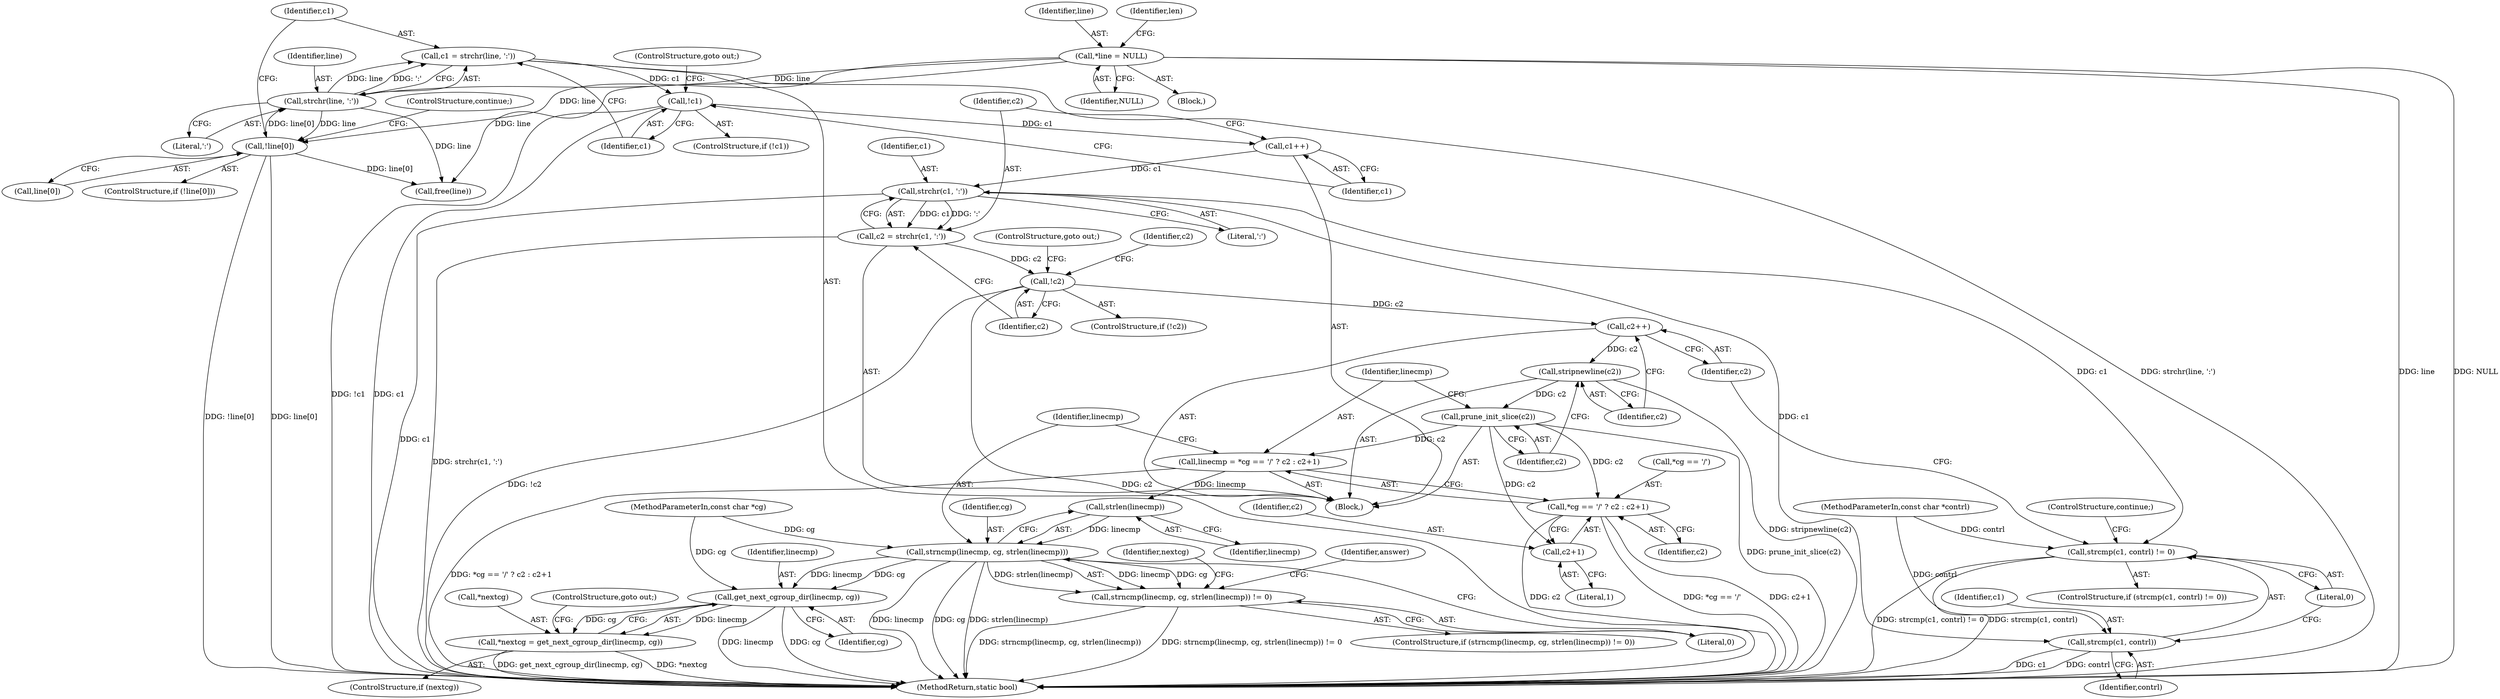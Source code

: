 digraph "1_lxcfs_a8b6c3e0537e90fba3c55910fd1b7229d54a60a7@API" {
"1000168" [label="(Call,c1 = strchr(line, ':'))"];
"1000170" [label="(Call,strchr(line, ':'))"];
"1000163" [label="(Call,!line[0])"];
"1000114" [label="(Call,*line = NULL)"];
"1000174" [label="(Call,!c1)"];
"1000177" [label="(Call,c1++)"];
"1000181" [label="(Call,strchr(c1, ':'))"];
"1000179" [label="(Call,c2 = strchr(c1, ':'))"];
"1000185" [label="(Call,!c2)"];
"1000199" [label="(Call,c2++)"];
"1000201" [label="(Call,stripnewline(c2))"];
"1000203" [label="(Call,prune_init_slice(c2))"];
"1000205" [label="(Call,linecmp = *cg == '/' ? c2 : c2+1)"];
"1000221" [label="(Call,strlen(linecmp))"];
"1000218" [label="(Call,strncmp(linecmp, cg, strlen(linecmp)))"];
"1000217" [label="(Call,strncmp(linecmp, cg, strlen(linecmp)) != 0)"];
"1000230" [label="(Call,get_next_cgroup_dir(linecmp, cg))"];
"1000227" [label="(Call,*nextcg = get_next_cgroup_dir(linecmp, cg))"];
"1000207" [label="(Call,*cg == '/' ? c2 : c2+1)"];
"1000213" [label="(Call,c2+1)"];
"1000193" [label="(Call,strcmp(c1, contrl) != 0)"];
"1000194" [label="(Call,strcmp(c1, contrl))"];
"1000180" [label="(Identifier,c2)"];
"1000241" [label="(Call,free(line))"];
"1000114" [label="(Call,*line = NULL)"];
"1000169" [label="(Identifier,c1)"];
"1000201" [label="(Call,stripnewline(c2))"];
"1000186" [label="(Identifier,c2)"];
"1000221" [label="(Call,strlen(linecmp))"];
"1000232" [label="(Identifier,cg)"];
"1000184" [label="(ControlStructure,if (!c2))"];
"1000179" [label="(Call,c2 = strchr(c1, ':'))"];
"1000167" [label="(ControlStructure,continue;)"];
"1000213" [label="(Call,c2+1)"];
"1000172" [label="(Literal,':')"];
"1000217" [label="(Call,strncmp(linecmp, cg, strlen(linecmp)) != 0)"];
"1000227" [label="(Call,*nextcg = get_next_cgroup_dir(linecmp, cg))"];
"1000226" [label="(Identifier,nextcg)"];
"1000228" [label="(Call,*nextcg)"];
"1000214" [label="(Identifier,c2)"];
"1000219" [label="(Identifier,linecmp)"];
"1000216" [label="(ControlStructure,if (strncmp(linecmp, cg, strlen(linecmp)) != 0))"];
"1000104" [label="(MethodParameterIn,const char *cg)"];
"1000193" [label="(Call,strcmp(c1, contrl) != 0)"];
"1000245" [label="(MethodReturn,static bool)"];
"1000174" [label="(Call,!c1)"];
"1000116" [label="(Identifier,NULL)"];
"1000178" [label="(Identifier,c1)"];
"1000204" [label="(Identifier,c2)"];
"1000230" [label="(Call,get_next_cgroup_dir(linecmp, cg))"];
"1000215" [label="(Literal,1)"];
"1000199" [label="(Call,c2++)"];
"1000233" [label="(ControlStructure,goto out;)"];
"1000177" [label="(Call,c1++)"];
"1000181" [label="(Call,strchr(c1, ':'))"];
"1000115" [label="(Identifier,line)"];
"1000196" [label="(Identifier,contrl)"];
"1000212" [label="(Identifier,c2)"];
"1000225" [label="(ControlStructure,if (nextcg))"];
"1000235" [label="(Identifier,answer)"];
"1000187" [label="(ControlStructure,goto out;)"];
"1000200" [label="(Identifier,c2)"];
"1000220" [label="(Identifier,cg)"];
"1000164" [label="(Call,line[0])"];
"1000198" [label="(ControlStructure,continue;)"];
"1000163" [label="(Call,!line[0])"];
"1000231" [label="(Identifier,linecmp)"];
"1000103" [label="(MethodParameterIn,const char *contrl)"];
"1000195" [label="(Identifier,c1)"];
"1000207" [label="(Call,*cg == '/' ? c2 : c2+1)"];
"1000185" [label="(Call,!c2)"];
"1000175" [label="(Identifier,c1)"];
"1000194" [label="(Call,strcmp(c1, contrl))"];
"1000203" [label="(Call,prune_init_slice(c2))"];
"1000170" [label="(Call,strchr(line, ':'))"];
"1000176" [label="(ControlStructure,goto out;)"];
"1000173" [label="(ControlStructure,if (!c1))"];
"1000208" [label="(Call,*cg == '/')"];
"1000205" [label="(Call,linecmp = *cg == '/' ? c2 : c2+1)"];
"1000192" [label="(ControlStructure,if (strcmp(c1, contrl) != 0))"];
"1000158" [label="(Block,)"];
"1000197" [label="(Literal,0)"];
"1000222" [label="(Identifier,linecmp)"];
"1000182" [label="(Identifier,c1)"];
"1000202" [label="(Identifier,c2)"];
"1000168" [label="(Call,c1 = strchr(line, ':'))"];
"1000171" [label="(Identifier,line)"];
"1000119" [label="(Identifier,len)"];
"1000183" [label="(Literal,':')"];
"1000190" [label="(Identifier,c2)"];
"1000162" [label="(ControlStructure,if (!line[0]))"];
"1000218" [label="(Call,strncmp(linecmp, cg, strlen(linecmp)))"];
"1000223" [label="(Literal,0)"];
"1000206" [label="(Identifier,linecmp)"];
"1000106" [label="(Block,)"];
"1000168" -> "1000158"  [label="AST: "];
"1000168" -> "1000170"  [label="CFG: "];
"1000169" -> "1000168"  [label="AST: "];
"1000170" -> "1000168"  [label="AST: "];
"1000175" -> "1000168"  [label="CFG: "];
"1000168" -> "1000245"  [label="DDG: strchr(line, ':')"];
"1000170" -> "1000168"  [label="DDG: line"];
"1000170" -> "1000168"  [label="DDG: ':'"];
"1000168" -> "1000174"  [label="DDG: c1"];
"1000170" -> "1000172"  [label="CFG: "];
"1000171" -> "1000170"  [label="AST: "];
"1000172" -> "1000170"  [label="AST: "];
"1000170" -> "1000163"  [label="DDG: line"];
"1000163" -> "1000170"  [label="DDG: line[0]"];
"1000114" -> "1000170"  [label="DDG: line"];
"1000170" -> "1000241"  [label="DDG: line"];
"1000163" -> "1000162"  [label="AST: "];
"1000163" -> "1000164"  [label="CFG: "];
"1000164" -> "1000163"  [label="AST: "];
"1000167" -> "1000163"  [label="CFG: "];
"1000169" -> "1000163"  [label="CFG: "];
"1000163" -> "1000245"  [label="DDG: line[0]"];
"1000163" -> "1000245"  [label="DDG: !line[0]"];
"1000114" -> "1000163"  [label="DDG: line"];
"1000163" -> "1000241"  [label="DDG: line[0]"];
"1000114" -> "1000106"  [label="AST: "];
"1000114" -> "1000116"  [label="CFG: "];
"1000115" -> "1000114"  [label="AST: "];
"1000116" -> "1000114"  [label="AST: "];
"1000119" -> "1000114"  [label="CFG: "];
"1000114" -> "1000245"  [label="DDG: line"];
"1000114" -> "1000245"  [label="DDG: NULL"];
"1000114" -> "1000241"  [label="DDG: line"];
"1000174" -> "1000173"  [label="AST: "];
"1000174" -> "1000175"  [label="CFG: "];
"1000175" -> "1000174"  [label="AST: "];
"1000176" -> "1000174"  [label="CFG: "];
"1000178" -> "1000174"  [label="CFG: "];
"1000174" -> "1000245"  [label="DDG: !c1"];
"1000174" -> "1000245"  [label="DDG: c1"];
"1000174" -> "1000177"  [label="DDG: c1"];
"1000177" -> "1000158"  [label="AST: "];
"1000177" -> "1000178"  [label="CFG: "];
"1000178" -> "1000177"  [label="AST: "];
"1000180" -> "1000177"  [label="CFG: "];
"1000177" -> "1000181"  [label="DDG: c1"];
"1000181" -> "1000179"  [label="AST: "];
"1000181" -> "1000183"  [label="CFG: "];
"1000182" -> "1000181"  [label="AST: "];
"1000183" -> "1000181"  [label="AST: "];
"1000179" -> "1000181"  [label="CFG: "];
"1000181" -> "1000245"  [label="DDG: c1"];
"1000181" -> "1000179"  [label="DDG: c1"];
"1000181" -> "1000179"  [label="DDG: ':'"];
"1000181" -> "1000193"  [label="DDG: c1"];
"1000181" -> "1000194"  [label="DDG: c1"];
"1000179" -> "1000158"  [label="AST: "];
"1000180" -> "1000179"  [label="AST: "];
"1000186" -> "1000179"  [label="CFG: "];
"1000179" -> "1000245"  [label="DDG: strchr(c1, ':')"];
"1000179" -> "1000185"  [label="DDG: c2"];
"1000185" -> "1000184"  [label="AST: "];
"1000185" -> "1000186"  [label="CFG: "];
"1000186" -> "1000185"  [label="AST: "];
"1000187" -> "1000185"  [label="CFG: "];
"1000190" -> "1000185"  [label="CFG: "];
"1000185" -> "1000245"  [label="DDG: !c2"];
"1000185" -> "1000245"  [label="DDG: c2"];
"1000185" -> "1000199"  [label="DDG: c2"];
"1000199" -> "1000158"  [label="AST: "];
"1000199" -> "1000200"  [label="CFG: "];
"1000200" -> "1000199"  [label="AST: "];
"1000202" -> "1000199"  [label="CFG: "];
"1000199" -> "1000201"  [label="DDG: c2"];
"1000201" -> "1000158"  [label="AST: "];
"1000201" -> "1000202"  [label="CFG: "];
"1000202" -> "1000201"  [label="AST: "];
"1000204" -> "1000201"  [label="CFG: "];
"1000201" -> "1000245"  [label="DDG: stripnewline(c2)"];
"1000201" -> "1000203"  [label="DDG: c2"];
"1000203" -> "1000158"  [label="AST: "];
"1000203" -> "1000204"  [label="CFG: "];
"1000204" -> "1000203"  [label="AST: "];
"1000206" -> "1000203"  [label="CFG: "];
"1000203" -> "1000245"  [label="DDG: prune_init_slice(c2)"];
"1000203" -> "1000205"  [label="DDG: c2"];
"1000203" -> "1000207"  [label="DDG: c2"];
"1000203" -> "1000213"  [label="DDG: c2"];
"1000205" -> "1000158"  [label="AST: "];
"1000205" -> "1000207"  [label="CFG: "];
"1000206" -> "1000205"  [label="AST: "];
"1000207" -> "1000205"  [label="AST: "];
"1000219" -> "1000205"  [label="CFG: "];
"1000205" -> "1000245"  [label="DDG: *cg == '/' ? c2 : c2+1"];
"1000205" -> "1000221"  [label="DDG: linecmp"];
"1000221" -> "1000218"  [label="AST: "];
"1000221" -> "1000222"  [label="CFG: "];
"1000222" -> "1000221"  [label="AST: "];
"1000218" -> "1000221"  [label="CFG: "];
"1000221" -> "1000218"  [label="DDG: linecmp"];
"1000218" -> "1000217"  [label="AST: "];
"1000219" -> "1000218"  [label="AST: "];
"1000220" -> "1000218"  [label="AST: "];
"1000223" -> "1000218"  [label="CFG: "];
"1000218" -> "1000245"  [label="DDG: strlen(linecmp)"];
"1000218" -> "1000245"  [label="DDG: linecmp"];
"1000218" -> "1000245"  [label="DDG: cg"];
"1000218" -> "1000217"  [label="DDG: linecmp"];
"1000218" -> "1000217"  [label="DDG: cg"];
"1000218" -> "1000217"  [label="DDG: strlen(linecmp)"];
"1000104" -> "1000218"  [label="DDG: cg"];
"1000218" -> "1000230"  [label="DDG: linecmp"];
"1000218" -> "1000230"  [label="DDG: cg"];
"1000217" -> "1000216"  [label="AST: "];
"1000217" -> "1000223"  [label="CFG: "];
"1000223" -> "1000217"  [label="AST: "];
"1000226" -> "1000217"  [label="CFG: "];
"1000235" -> "1000217"  [label="CFG: "];
"1000217" -> "1000245"  [label="DDG: strncmp(linecmp, cg, strlen(linecmp)) != 0"];
"1000217" -> "1000245"  [label="DDG: strncmp(linecmp, cg, strlen(linecmp))"];
"1000230" -> "1000227"  [label="AST: "];
"1000230" -> "1000232"  [label="CFG: "];
"1000231" -> "1000230"  [label="AST: "];
"1000232" -> "1000230"  [label="AST: "];
"1000227" -> "1000230"  [label="CFG: "];
"1000230" -> "1000245"  [label="DDG: linecmp"];
"1000230" -> "1000245"  [label="DDG: cg"];
"1000230" -> "1000227"  [label="DDG: linecmp"];
"1000230" -> "1000227"  [label="DDG: cg"];
"1000104" -> "1000230"  [label="DDG: cg"];
"1000227" -> "1000225"  [label="AST: "];
"1000228" -> "1000227"  [label="AST: "];
"1000233" -> "1000227"  [label="CFG: "];
"1000227" -> "1000245"  [label="DDG: *nextcg"];
"1000227" -> "1000245"  [label="DDG: get_next_cgroup_dir(linecmp, cg)"];
"1000207" -> "1000212"  [label="CFG: "];
"1000207" -> "1000213"  [label="CFG: "];
"1000208" -> "1000207"  [label="AST: "];
"1000212" -> "1000207"  [label="AST: "];
"1000213" -> "1000207"  [label="AST: "];
"1000207" -> "1000245"  [label="DDG: c2"];
"1000207" -> "1000245"  [label="DDG: *cg == '/'"];
"1000207" -> "1000245"  [label="DDG: c2+1"];
"1000213" -> "1000215"  [label="CFG: "];
"1000214" -> "1000213"  [label="AST: "];
"1000215" -> "1000213"  [label="AST: "];
"1000193" -> "1000192"  [label="AST: "];
"1000193" -> "1000197"  [label="CFG: "];
"1000194" -> "1000193"  [label="AST: "];
"1000197" -> "1000193"  [label="AST: "];
"1000198" -> "1000193"  [label="CFG: "];
"1000200" -> "1000193"  [label="CFG: "];
"1000193" -> "1000245"  [label="DDG: strcmp(c1, contrl)"];
"1000193" -> "1000245"  [label="DDG: strcmp(c1, contrl) != 0"];
"1000103" -> "1000193"  [label="DDG: contrl"];
"1000194" -> "1000196"  [label="CFG: "];
"1000195" -> "1000194"  [label="AST: "];
"1000196" -> "1000194"  [label="AST: "];
"1000197" -> "1000194"  [label="CFG: "];
"1000194" -> "1000245"  [label="DDG: c1"];
"1000194" -> "1000245"  [label="DDG: contrl"];
"1000103" -> "1000194"  [label="DDG: contrl"];
}

